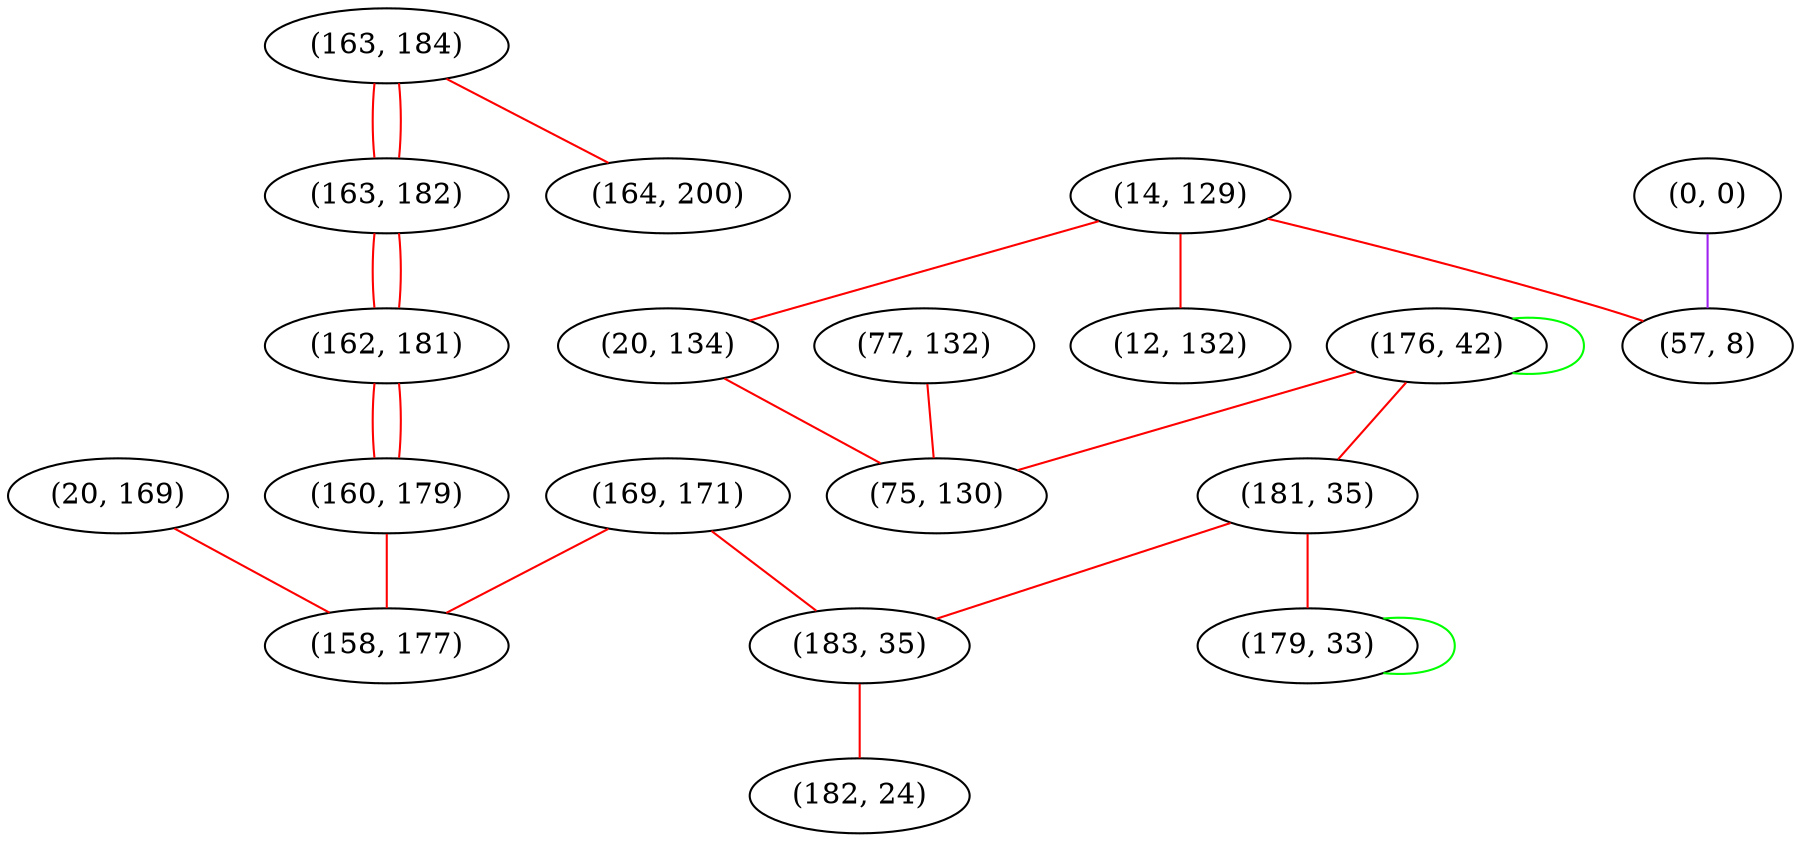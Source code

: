 graph "" {
"(163, 184)";
"(0, 0)";
"(176, 42)";
"(163, 182)";
"(162, 181)";
"(77, 132)";
"(160, 179)";
"(169, 171)";
"(181, 35)";
"(183, 35)";
"(14, 129)";
"(12, 132)";
"(20, 169)";
"(20, 134)";
"(57, 8)";
"(179, 33)";
"(158, 177)";
"(75, 130)";
"(164, 200)";
"(182, 24)";
"(163, 184)" -- "(163, 182)"  [color=red, key=0, weight=1];
"(163, 184)" -- "(163, 182)"  [color=red, key=1, weight=1];
"(163, 184)" -- "(164, 200)"  [color=red, key=0, weight=1];
"(0, 0)" -- "(57, 8)"  [color=purple, key=0, weight=4];
"(176, 42)" -- "(75, 130)"  [color=red, key=0, weight=1];
"(176, 42)" -- "(176, 42)"  [color=green, key=0, weight=2];
"(176, 42)" -- "(181, 35)"  [color=red, key=0, weight=1];
"(163, 182)" -- "(162, 181)"  [color=red, key=0, weight=1];
"(163, 182)" -- "(162, 181)"  [color=red, key=1, weight=1];
"(162, 181)" -- "(160, 179)"  [color=red, key=0, weight=1];
"(162, 181)" -- "(160, 179)"  [color=red, key=1, weight=1];
"(77, 132)" -- "(75, 130)"  [color=red, key=0, weight=1];
"(160, 179)" -- "(158, 177)"  [color=red, key=0, weight=1];
"(169, 171)" -- "(183, 35)"  [color=red, key=0, weight=1];
"(169, 171)" -- "(158, 177)"  [color=red, key=0, weight=1];
"(181, 35)" -- "(183, 35)"  [color=red, key=0, weight=1];
"(181, 35)" -- "(179, 33)"  [color=red, key=0, weight=1];
"(183, 35)" -- "(182, 24)"  [color=red, key=0, weight=1];
"(14, 129)" -- "(57, 8)"  [color=red, key=0, weight=1];
"(14, 129)" -- "(12, 132)"  [color=red, key=0, weight=1];
"(14, 129)" -- "(20, 134)"  [color=red, key=0, weight=1];
"(20, 169)" -- "(158, 177)"  [color=red, key=0, weight=1];
"(20, 134)" -- "(75, 130)"  [color=red, key=0, weight=1];
"(179, 33)" -- "(179, 33)"  [color=green, key=0, weight=2];
}
